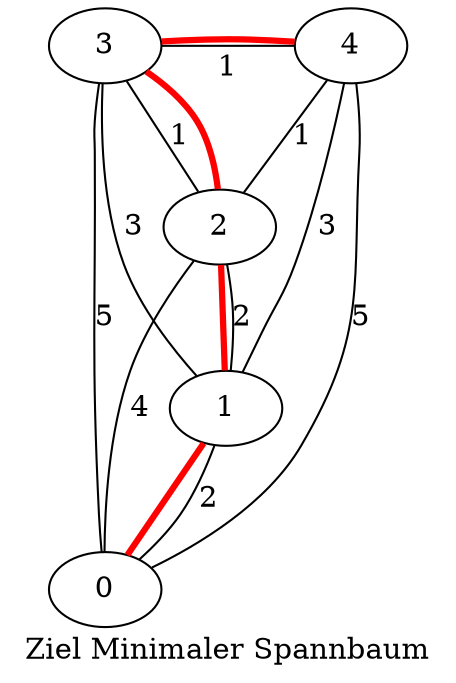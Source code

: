 graph {
  0 -- 1 [label="2", weight="2"];
  1 -- 2 [label="2", weight="2"];
  2 -- 3 [label="1", weight="1"];
  3 -- 4 [label="1", weight="1"];

  0 -- 2 [label="4", weight="4"];
  0 -- 3 [label="5", weight="5"]; 
  0 -- 4 [label="5", weight="5"]; 
  1 -- 3 [label="3", weight="3"];
  1 -- 4 [label="3", weight="3"];
  2 -- 4 [label="1", weight="1"];

  0 -- 1 --2 --3 --4[color=red, penwidth=3];
  K=1
  label="Ziel Minimaler Spannbaum"

  {rank=same;3,4}
  {rank=same;0}
  {rank=same;1}
  {rank=same;2}

  rankdir=BT
  center=true
}
